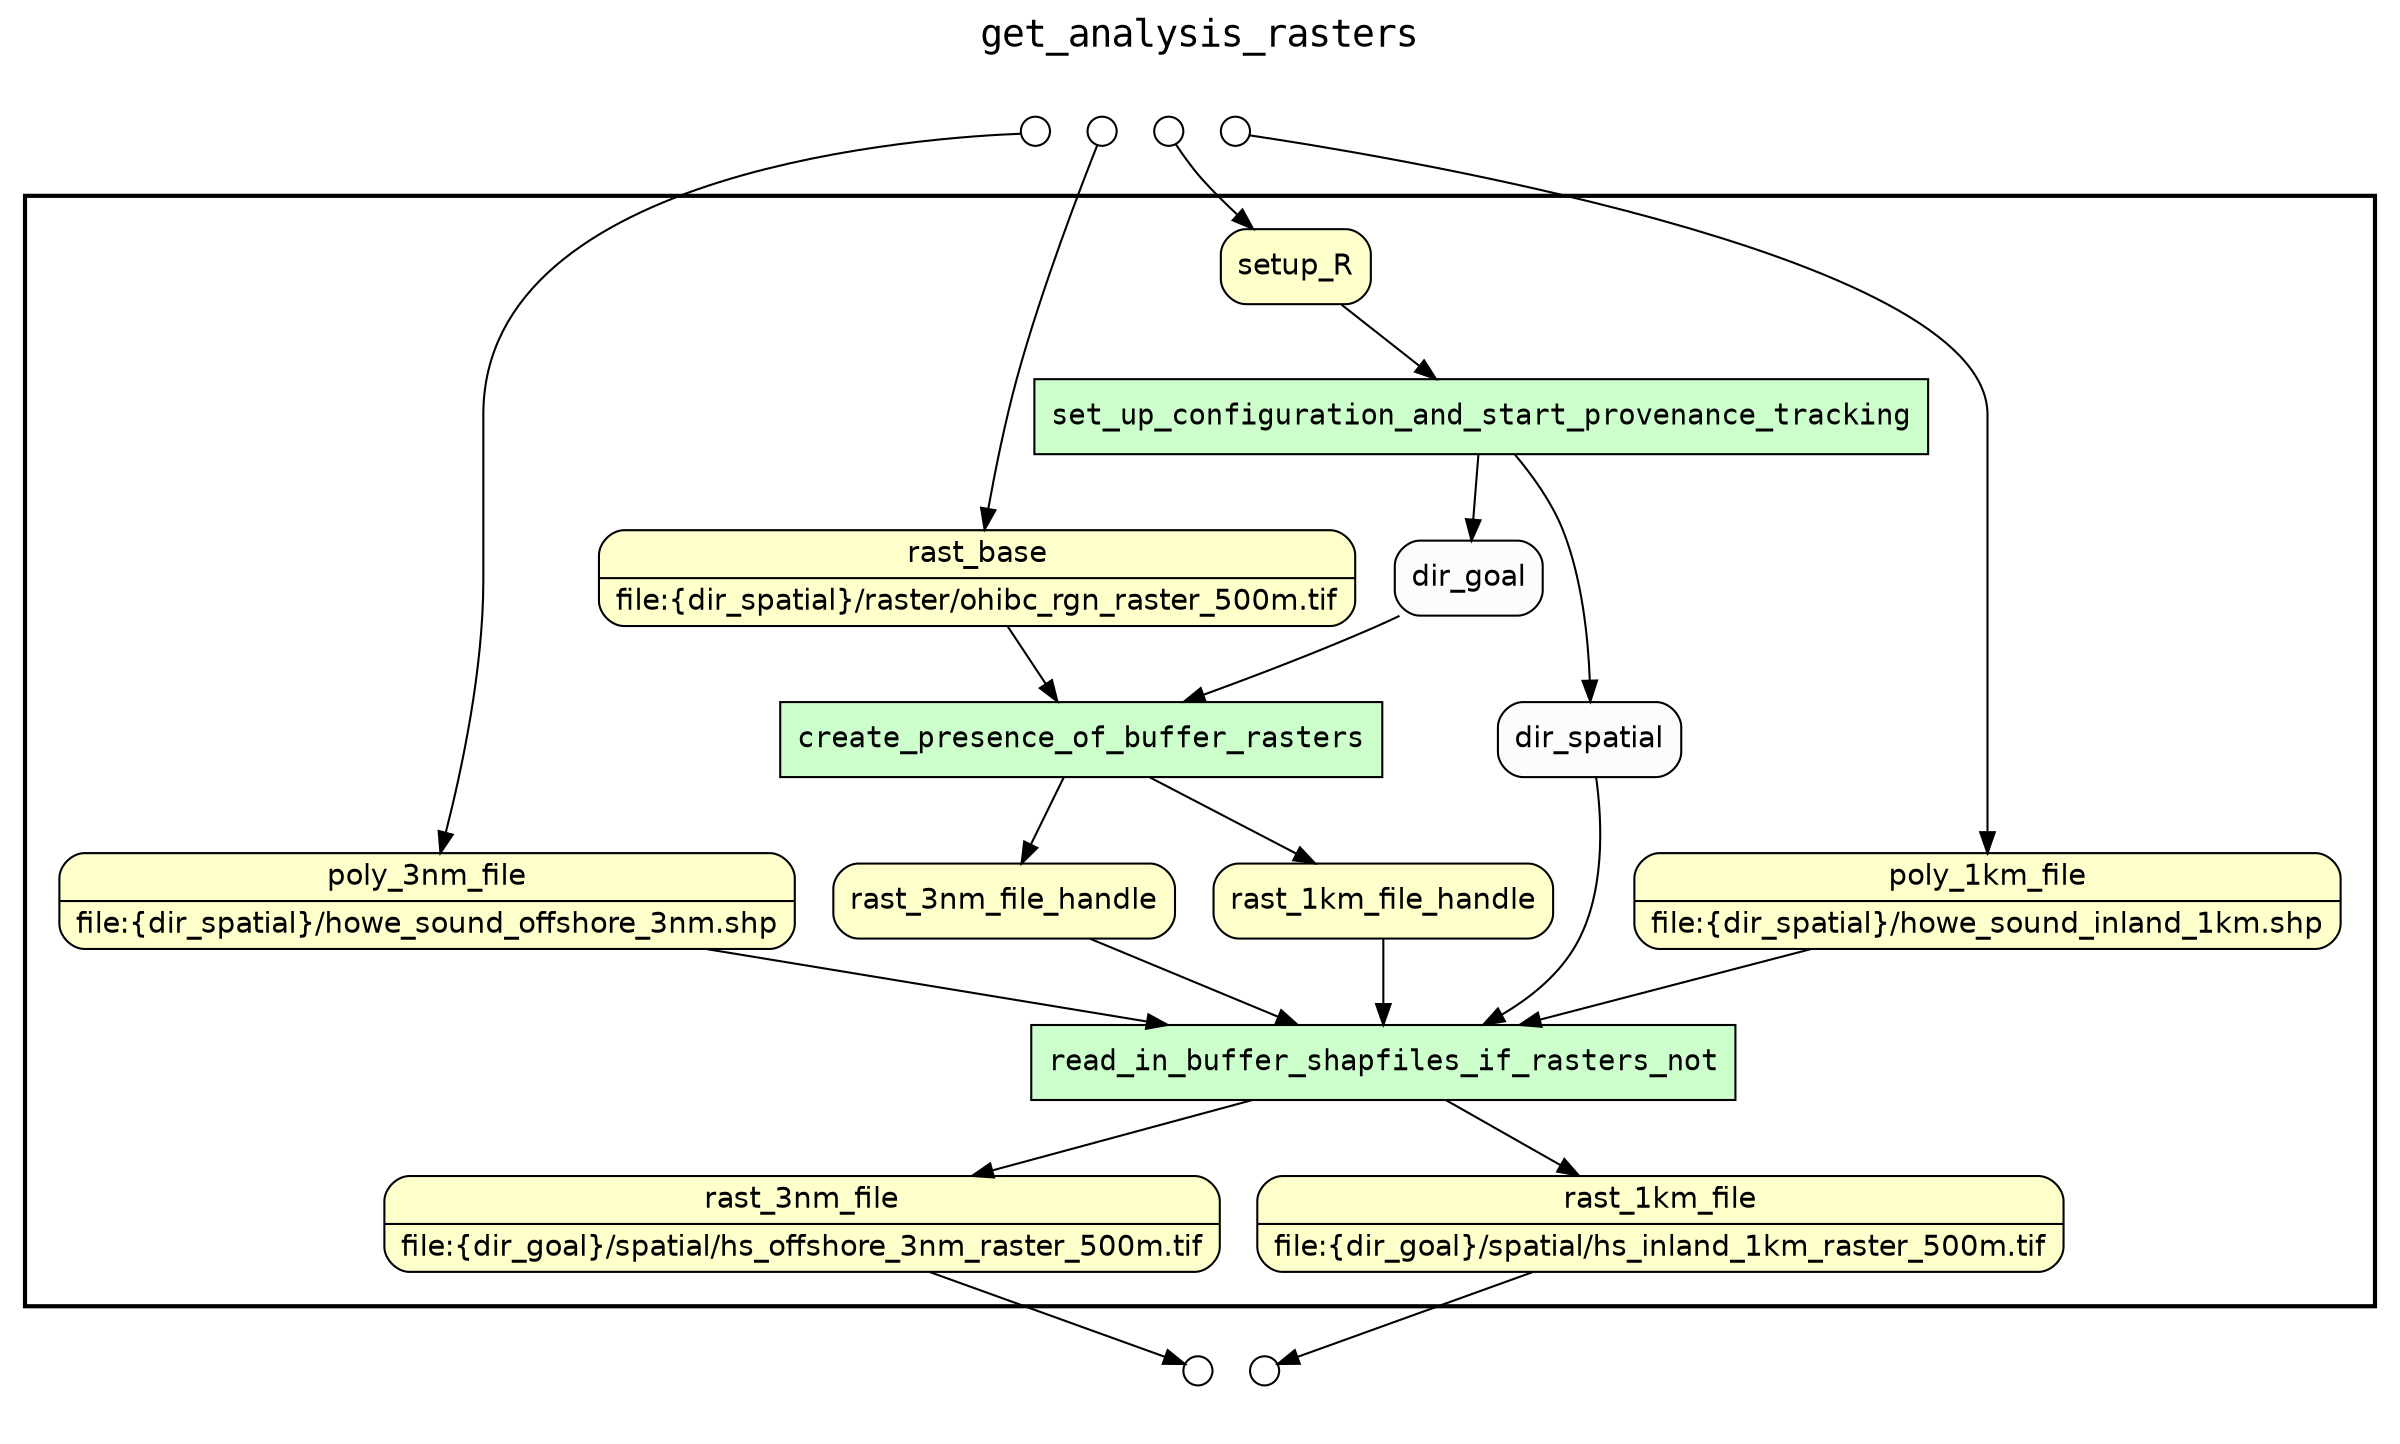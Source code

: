 digraph Workflow {
rankdir=TB
fontname=Courier; fontsize=18; labelloc=t
label=get_analysis_rasters
subgraph cluster_workflow_box_outer { label=""; color=black; penwidth=2
subgraph cluster_workflow_box_inner { label=""; color=white
node[shape=box style=filled fillcolor="#CCFFCC" peripheries=1 fontname=Courier]
set_up_configuration_and_start_provenance_tracking
create_presence_of_buffer_rasters
read_in_buffer_shapfiles_if_rasters_not
node[shape=box style="rounded,filled" fillcolor="#FFFFCC" peripheries=1 fontname=Helvetica]
rast_3nm_file [shape=record rankdir=LR label="{<f0> rast_3nm_file |<f1> file\:\{dir_goal\}/spatial/hs_offshore_3nm_raster_500m.tif}"];
rast_1km_file [shape=record rankdir=LR label="{<f0> rast_1km_file |<f1> file\:\{dir_goal\}/spatial/hs_inland_1km_raster_500m.tif}"];
setup_R
rast_base [shape=record rankdir=LR label="{<f0> rast_base |<f1> file\:\{dir_spatial\}/raster/ohibc_rgn_raster_500m.tif}"];
poly_3nm_file [shape=record rankdir=LR label="{<f0> poly_3nm_file |<f1> file\:\{dir_spatial\}/howe_sound_offshore_3nm.shp}"];
poly_1km_file [shape=record rankdir=LR label="{<f0> poly_1km_file |<f1> file\:\{dir_spatial\}/howe_sound_inland_1km.shp}"];
rast_3nm_file_handle
rast_1km_file_handle
node[shape=box style="rounded,filled" fillcolor="#FCFCFC" peripheries=1 fontname=Helvetica]
dir_goal
dir_spatial
set_up_configuration_and_start_provenance_tracking -> dir_spatial
set_up_configuration_and_start_provenance_tracking -> dir_goal
setup_R -> set_up_configuration_and_start_provenance_tracking
create_presence_of_buffer_rasters -> rast_3nm_file_handle
create_presence_of_buffer_rasters -> rast_1km_file_handle
dir_goal -> create_presence_of_buffer_rasters
rast_base -> create_presence_of_buffer_rasters
read_in_buffer_shapfiles_if_rasters_not -> rast_3nm_file
read_in_buffer_shapfiles_if_rasters_not -> rast_1km_file
dir_spatial -> read_in_buffer_shapfiles_if_rasters_not
poly_3nm_file -> read_in_buffer_shapfiles_if_rasters_not
poly_1km_file -> read_in_buffer_shapfiles_if_rasters_not
rast_3nm_file_handle -> read_in_buffer_shapfiles_if_rasters_not
rast_1km_file_handle -> read_in_buffer_shapfiles_if_rasters_not
}}
subgraph cluster_input_ports_group_outer { label=""; color=white
subgraph cluster_input_ports_group_inner { label=""; color=white
node[shape=circle style="rounded,filled" fillcolor="#FFFFFF" peripheries=1 fontname=Helvetica width=0.2]
setup_R_input_port [label=""]
poly_3nm_file_input_port [label=""]
poly_1km_file_input_port [label=""]
rast_base_input_port [label=""]
}}
subgraph cluster_output_ports_group_outer { label=""; color=white
subgraph cluster_output_ports_group_inner { label=""; color=white
node[shape=circle style="rounded,filled" fillcolor="#FFFFFF" peripheries=1 fontname=Helvetica width=0.2]
rast_3nm_file_output_port [label=""]
rast_1km_file_output_port [label=""]
}}
setup_R_input_port -> setup_R
poly_3nm_file_input_port -> poly_3nm_file
poly_1km_file_input_port -> poly_1km_file
rast_base_input_port -> rast_base
rast_3nm_file -> rast_3nm_file_output_port
rast_1km_file -> rast_1km_file_output_port
}
